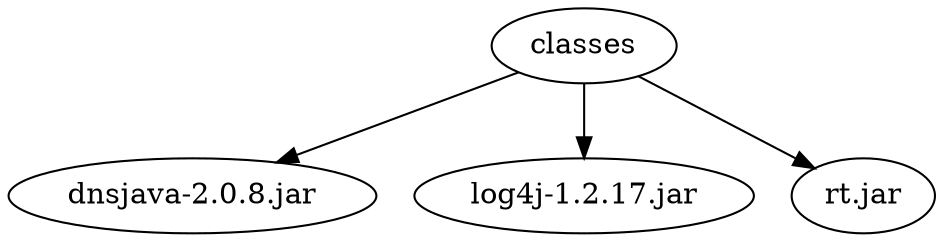 digraph "summary" {
  "classes"                                          -> "dnsjava-2.0.8.jar";
  "classes"                                          -> "log4j-1.2.17.jar";
  "classes"                                          -> "rt.jar";
}
